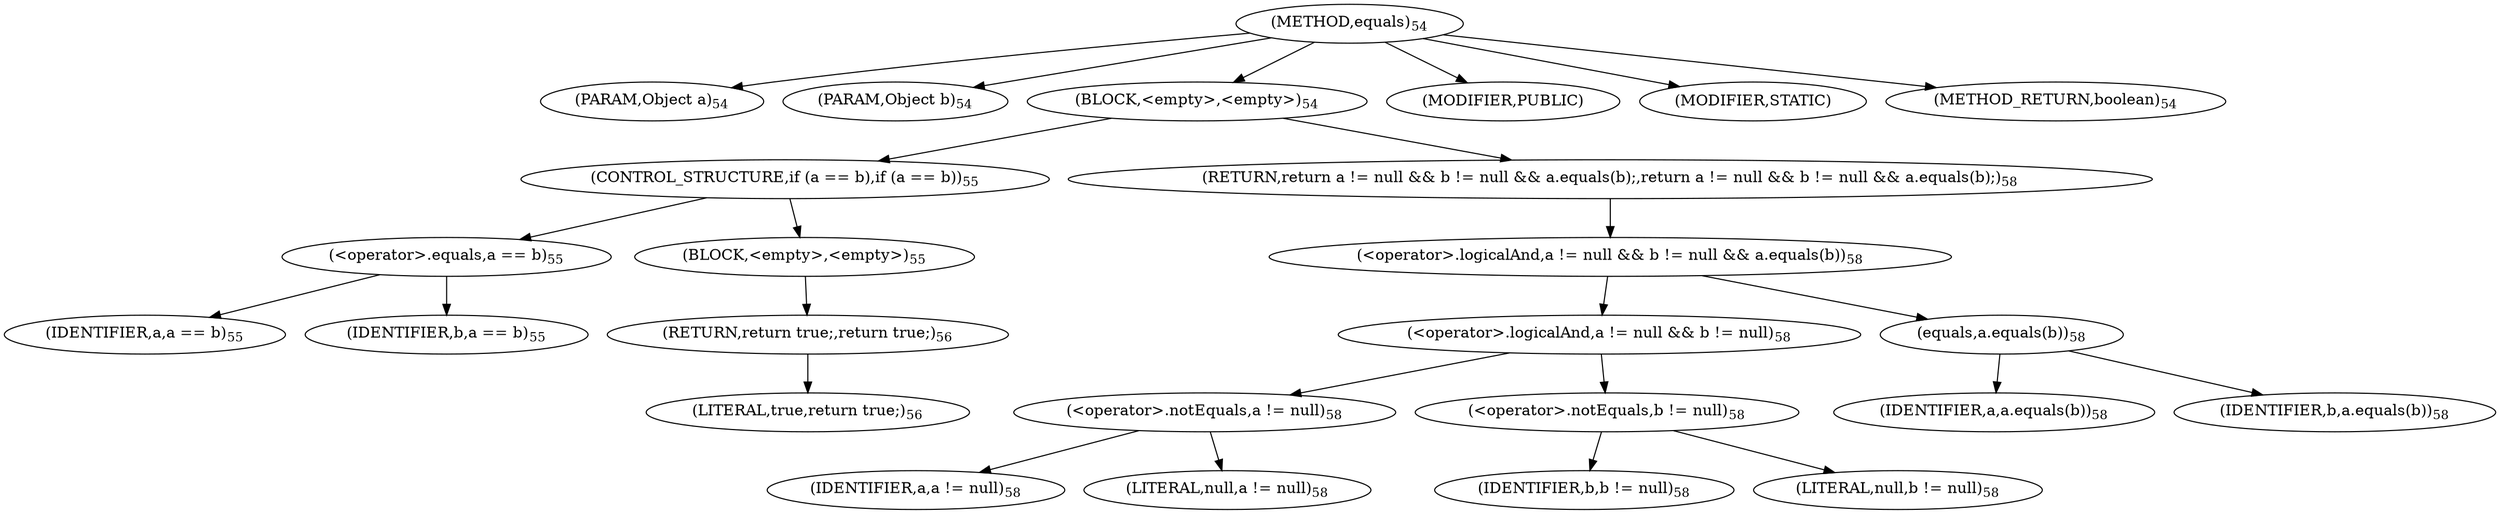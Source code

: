 digraph "equals" {  
"29" [label = <(METHOD,equals)<SUB>54</SUB>> ]
"30" [label = <(PARAM,Object a)<SUB>54</SUB>> ]
"31" [label = <(PARAM,Object b)<SUB>54</SUB>> ]
"32" [label = <(BLOCK,&lt;empty&gt;,&lt;empty&gt;)<SUB>54</SUB>> ]
"33" [label = <(CONTROL_STRUCTURE,if (a == b),if (a == b))<SUB>55</SUB>> ]
"34" [label = <(&lt;operator&gt;.equals,a == b)<SUB>55</SUB>> ]
"35" [label = <(IDENTIFIER,a,a == b)<SUB>55</SUB>> ]
"36" [label = <(IDENTIFIER,b,a == b)<SUB>55</SUB>> ]
"37" [label = <(BLOCK,&lt;empty&gt;,&lt;empty&gt;)<SUB>55</SUB>> ]
"38" [label = <(RETURN,return true;,return true;)<SUB>56</SUB>> ]
"39" [label = <(LITERAL,true,return true;)<SUB>56</SUB>> ]
"40" [label = <(RETURN,return a != null &amp;&amp; b != null &amp;&amp; a.equals(b);,return a != null &amp;&amp; b != null &amp;&amp; a.equals(b);)<SUB>58</SUB>> ]
"41" [label = <(&lt;operator&gt;.logicalAnd,a != null &amp;&amp; b != null &amp;&amp; a.equals(b))<SUB>58</SUB>> ]
"42" [label = <(&lt;operator&gt;.logicalAnd,a != null &amp;&amp; b != null)<SUB>58</SUB>> ]
"43" [label = <(&lt;operator&gt;.notEquals,a != null)<SUB>58</SUB>> ]
"44" [label = <(IDENTIFIER,a,a != null)<SUB>58</SUB>> ]
"45" [label = <(LITERAL,null,a != null)<SUB>58</SUB>> ]
"46" [label = <(&lt;operator&gt;.notEquals,b != null)<SUB>58</SUB>> ]
"47" [label = <(IDENTIFIER,b,b != null)<SUB>58</SUB>> ]
"48" [label = <(LITERAL,null,b != null)<SUB>58</SUB>> ]
"49" [label = <(equals,a.equals(b))<SUB>58</SUB>> ]
"50" [label = <(IDENTIFIER,a,a.equals(b))<SUB>58</SUB>> ]
"51" [label = <(IDENTIFIER,b,a.equals(b))<SUB>58</SUB>> ]
"52" [label = <(MODIFIER,PUBLIC)> ]
"53" [label = <(MODIFIER,STATIC)> ]
"54" [label = <(METHOD_RETURN,boolean)<SUB>54</SUB>> ]
  "29" -> "30" 
  "29" -> "31" 
  "29" -> "32" 
  "29" -> "52" 
  "29" -> "53" 
  "29" -> "54" 
  "32" -> "33" 
  "32" -> "40" 
  "33" -> "34" 
  "33" -> "37" 
  "34" -> "35" 
  "34" -> "36" 
  "37" -> "38" 
  "38" -> "39" 
  "40" -> "41" 
  "41" -> "42" 
  "41" -> "49" 
  "42" -> "43" 
  "42" -> "46" 
  "43" -> "44" 
  "43" -> "45" 
  "46" -> "47" 
  "46" -> "48" 
  "49" -> "50" 
  "49" -> "51" 
}
